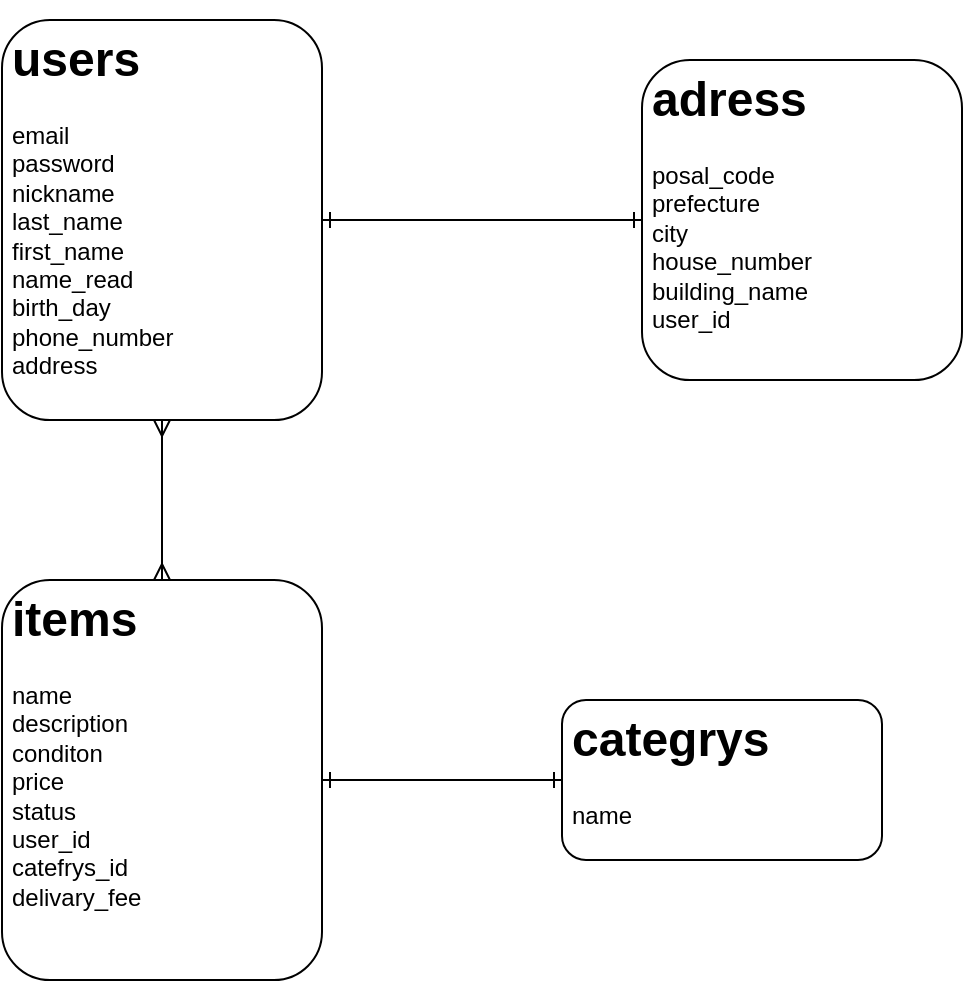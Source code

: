 <mxfile version="14.2.4" type="embed">
    <diagram id="_ygF6-pbU46ytaPUrQ1k" name="ページ1">
        <mxGraphModel dx="1334" dy="807" grid="1" gridSize="10" guides="1" tooltips="1" connect="1" arrows="1" fold="1" page="1" pageScale="1" pageWidth="850" pageHeight="1100" math="0" shadow="0">
            <root>
                <mxCell id="0"/>
                <mxCell id="1" parent="0"/>
                <mxCell id="20" value="" style="rounded=1;whiteSpace=wrap;html=1;" vertex="1" parent="1">
                    <mxGeometry x="360" y="420" width="160" height="80" as="geometry"/>
                </mxCell>
                <mxCell id="16" value="" style="rounded=1;whiteSpace=wrap;html=1;" vertex="1" parent="1">
                    <mxGeometry x="400" y="100" width="160" height="160" as="geometry"/>
                </mxCell>
                <mxCell id="11" value="" style="rounded=1;whiteSpace=wrap;html=1;" vertex="1" parent="1">
                    <mxGeometry x="80" y="360" width="160" height="200" as="geometry"/>
                </mxCell>
                <mxCell id="9" value="" style="rounded=1;whiteSpace=wrap;html=1;" vertex="1" parent="1">
                    <mxGeometry x="80" y="80" width="160" height="200" as="geometry"/>
                </mxCell>
                <mxCell id="21" style="edgeStyle=orthogonalEdgeStyle;rounded=0;orthogonalLoop=1;jettySize=auto;html=1;exitX=1;exitY=0.5;exitDx=0;exitDy=0;startArrow=ERone;startFill=0;endArrow=ERone;endFill=0;" edge="1" parent="1" source="8" target="15">
                    <mxGeometry relative="1" as="geometry"/>
                </mxCell>
                <mxCell id="22" style="edgeStyle=orthogonalEdgeStyle;rounded=0;orthogonalLoop=1;jettySize=auto;html=1;exitX=0.5;exitY=1;exitDx=0;exitDy=0;entryX=0.5;entryY=0;entryDx=0;entryDy=0;startArrow=ERmany;startFill=0;endArrow=ERmany;endFill=0;" edge="1" parent="1" source="8" target="10">
                    <mxGeometry relative="1" as="geometry"/>
                </mxCell>
                <mxCell id="8" value="&lt;h1&gt;users&lt;/h1&gt;&lt;div&gt;email&lt;/div&gt;&lt;div&gt;password&lt;/div&gt;&lt;div&gt;nickname&lt;/div&gt;&lt;div&gt;last_name&lt;/div&gt;&lt;div&gt;first_name&lt;/div&gt;&lt;div&gt;name_read&lt;/div&gt;&lt;div&gt;birth_day&lt;/div&gt;&lt;div&gt;phone_number&lt;/div&gt;&lt;div&gt;address&lt;/div&gt;" style="text;html=1;strokeColor=none;fillColor=none;spacing=5;spacingTop=-20;whiteSpace=wrap;overflow=hidden;rounded=0;" vertex="1" parent="1">
                    <mxGeometry x="80" y="80" width="160" height="200" as="geometry"/>
                </mxCell>
                <mxCell id="26" style="edgeStyle=orthogonalEdgeStyle;rounded=0;orthogonalLoop=1;jettySize=auto;html=1;entryX=0;entryY=0.5;entryDx=0;entryDy=0;startArrow=ERone;startFill=0;endArrow=ERone;endFill=0;" edge="1" parent="1" source="10" target="19">
                    <mxGeometry relative="1" as="geometry"/>
                </mxCell>
                <mxCell id="10" value="&lt;h1&gt;items&lt;/h1&gt;&lt;div&gt;name&lt;/div&gt;&lt;div&gt;description&lt;/div&gt;&lt;div&gt;conditon&lt;/div&gt;&lt;div&gt;price&lt;/div&gt;&lt;div&gt;status&lt;/div&gt;&lt;div&gt;user_id&lt;/div&gt;&lt;div&gt;catefrys_id&lt;/div&gt;&lt;div&gt;delivary_fee&lt;/div&gt;" style="text;html=1;strokeColor=none;fillColor=none;spacing=5;spacingTop=-20;whiteSpace=wrap;overflow=hidden;rounded=0;" vertex="1" parent="1">
                    <mxGeometry x="80" y="360" width="160" height="200" as="geometry"/>
                </mxCell>
                <mxCell id="15" value="&lt;h1&gt;adress&lt;/h1&gt;&lt;div&gt;posal_code&lt;/div&gt;&lt;div&gt;prefecture&lt;/div&gt;&lt;div&gt;city&lt;/div&gt;&lt;div&gt;house_number&lt;/div&gt;&lt;div&gt;building_name&lt;/div&gt;&lt;div&gt;user_id&lt;/div&gt;" style="text;html=1;strokeColor=none;fillColor=none;spacing=5;spacingTop=-20;whiteSpace=wrap;overflow=hidden;rounded=0;" vertex="1" parent="1">
                    <mxGeometry x="400" y="100" width="160" height="160" as="geometry"/>
                </mxCell>
                <mxCell id="19" value="&lt;h1&gt;categrys&lt;/h1&gt;&lt;div&gt;name&lt;/div&gt;" style="text;html=1;strokeColor=none;fillColor=none;spacing=5;spacingTop=-20;whiteSpace=wrap;overflow=hidden;rounded=0;" vertex="1" parent="1">
                    <mxGeometry x="360" y="420" width="160" height="80" as="geometry"/>
                </mxCell>
            </root>
        </mxGraphModel>
    </diagram>
</mxfile>